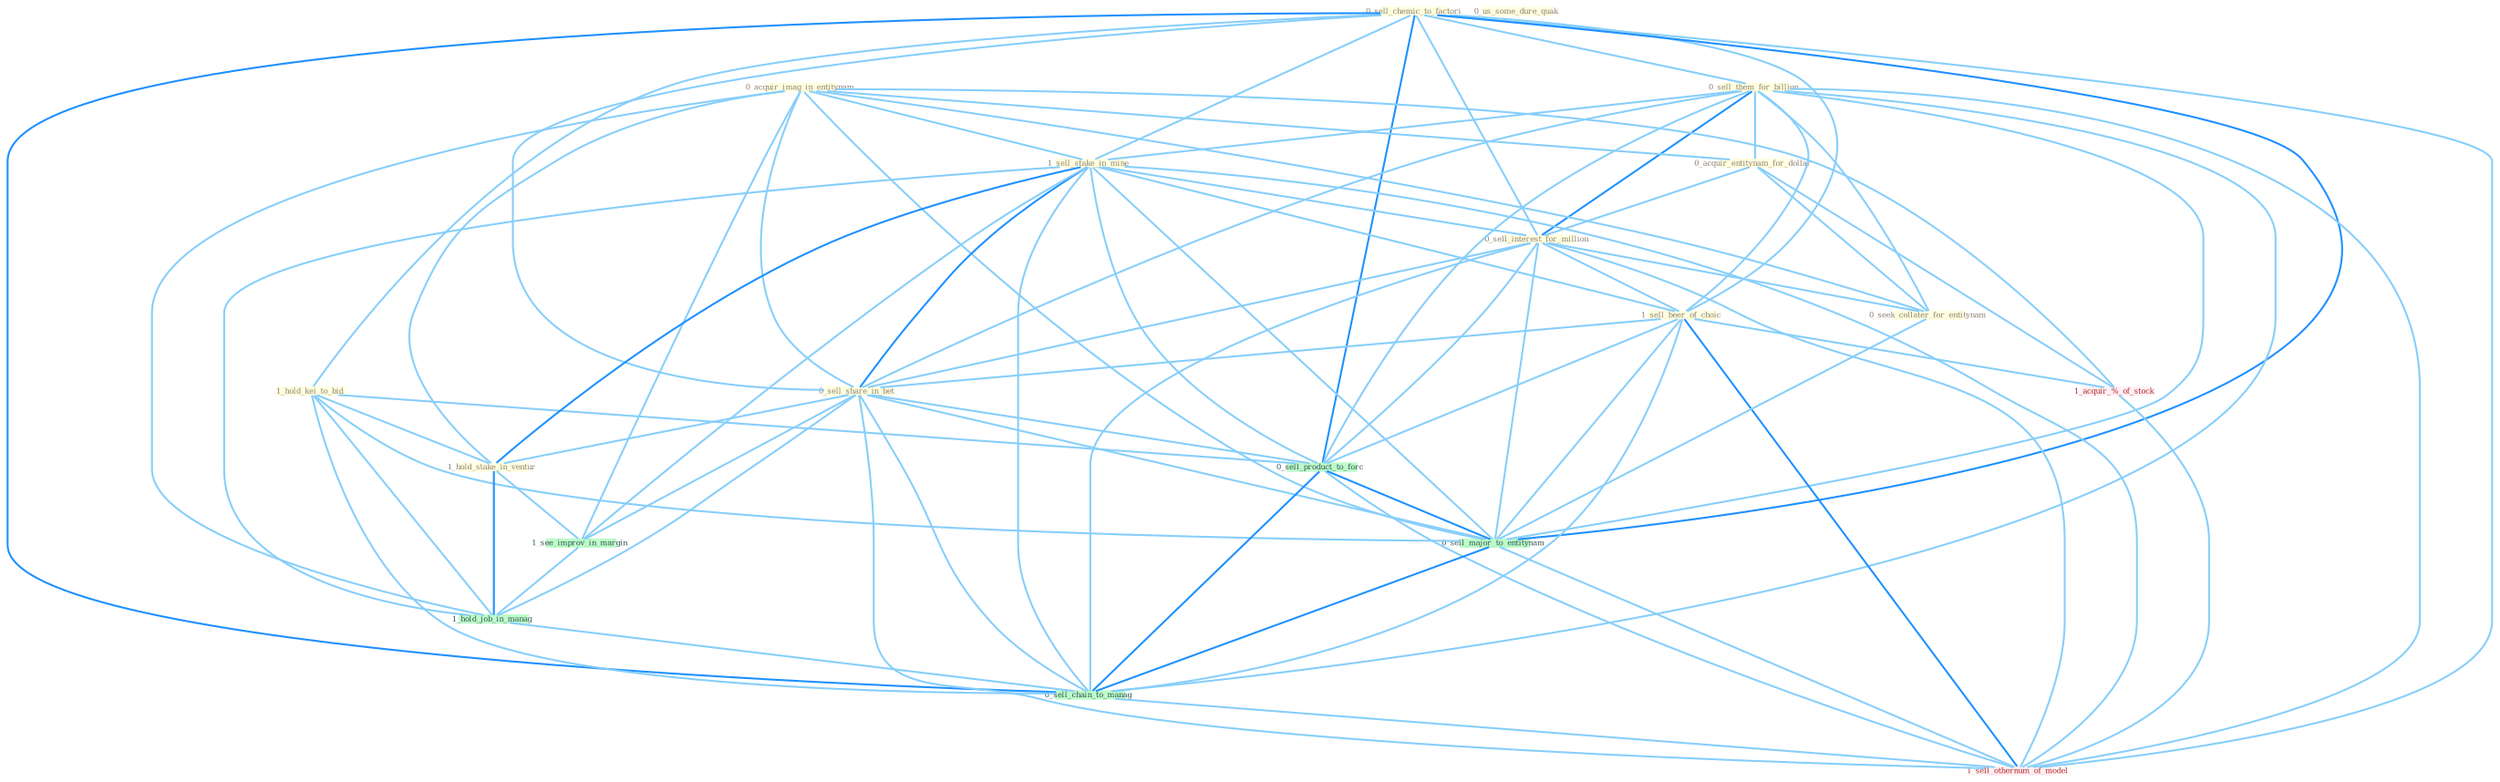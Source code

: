 Graph G{ 
    node
    [shape=polygon,style=filled,width=.5,height=.06,color="#BDFCC9",fixedsize=true,fontsize=4,
    fontcolor="#2f4f4f"];
    {node
    [color="#ffffe0", fontcolor="#8b7d6b"] "0_sell_chemic_to_factori " "1_hold_kei_to_bid " "0_sell_them_for_billion " "0_acquir_imag_in_entitynam " "1_sell_stake_in_mine " "0_acquir_entitynam_for_dollar " "0_sell_interest_for_million " "0_us_some_dure_quak " "1_sell_beer_of_choic " "0_sell_share_in_bet " "0_seek_collater_for_entitynam " "1_hold_stake_in_ventur "}
{node [color="#fff0f5", fontcolor="#b22222"] "1_acquir_%_of_stock " "1_sell_othernum_of_model "}
edge [color="#B0E2FF"];

	"0_sell_chemic_to_factori " -- "1_hold_kei_to_bid " [w="1", color="#87cefa" ];
	"0_sell_chemic_to_factori " -- "0_sell_them_for_billion " [w="1", color="#87cefa" ];
	"0_sell_chemic_to_factori " -- "1_sell_stake_in_mine " [w="1", color="#87cefa" ];
	"0_sell_chemic_to_factori " -- "0_sell_interest_for_million " [w="1", color="#87cefa" ];
	"0_sell_chemic_to_factori " -- "1_sell_beer_of_choic " [w="1", color="#87cefa" ];
	"0_sell_chemic_to_factori " -- "0_sell_share_in_bet " [w="1", color="#87cefa" ];
	"0_sell_chemic_to_factori " -- "0_sell_product_to_forc " [w="2", color="#1e90ff" , len=0.8];
	"0_sell_chemic_to_factori " -- "0_sell_major_to_entitynam " [w="2", color="#1e90ff" , len=0.8];
	"0_sell_chemic_to_factori " -- "0_sell_chain_to_manag " [w="2", color="#1e90ff" , len=0.8];
	"0_sell_chemic_to_factori " -- "1_sell_othernum_of_model " [w="1", color="#87cefa" ];
	"1_hold_kei_to_bid " -- "1_hold_stake_in_ventur " [w="1", color="#87cefa" ];
	"1_hold_kei_to_bid " -- "1_hold_job_in_manag " [w="1", color="#87cefa" ];
	"1_hold_kei_to_bid " -- "0_sell_product_to_forc " [w="1", color="#87cefa" ];
	"1_hold_kei_to_bid " -- "0_sell_major_to_entitynam " [w="1", color="#87cefa" ];
	"1_hold_kei_to_bid " -- "0_sell_chain_to_manag " [w="1", color="#87cefa" ];
	"0_sell_them_for_billion " -- "1_sell_stake_in_mine " [w="1", color="#87cefa" ];
	"0_sell_them_for_billion " -- "0_acquir_entitynam_for_dollar " [w="1", color="#87cefa" ];
	"0_sell_them_for_billion " -- "0_sell_interest_for_million " [w="2", color="#1e90ff" , len=0.8];
	"0_sell_them_for_billion " -- "1_sell_beer_of_choic " [w="1", color="#87cefa" ];
	"0_sell_them_for_billion " -- "0_sell_share_in_bet " [w="1", color="#87cefa" ];
	"0_sell_them_for_billion " -- "0_seek_collater_for_entitynam " [w="1", color="#87cefa" ];
	"0_sell_them_for_billion " -- "0_sell_product_to_forc " [w="1", color="#87cefa" ];
	"0_sell_them_for_billion " -- "0_sell_major_to_entitynam " [w="1", color="#87cefa" ];
	"0_sell_them_for_billion " -- "0_sell_chain_to_manag " [w="1", color="#87cefa" ];
	"0_sell_them_for_billion " -- "1_sell_othernum_of_model " [w="1", color="#87cefa" ];
	"0_acquir_imag_in_entitynam " -- "1_sell_stake_in_mine " [w="1", color="#87cefa" ];
	"0_acquir_imag_in_entitynam " -- "0_acquir_entitynam_for_dollar " [w="1", color="#87cefa" ];
	"0_acquir_imag_in_entitynam " -- "0_sell_share_in_bet " [w="1", color="#87cefa" ];
	"0_acquir_imag_in_entitynam " -- "0_seek_collater_for_entitynam " [w="1", color="#87cefa" ];
	"0_acquir_imag_in_entitynam " -- "1_hold_stake_in_ventur " [w="1", color="#87cefa" ];
	"0_acquir_imag_in_entitynam " -- "1_see_improv_in_margin " [w="1", color="#87cefa" ];
	"0_acquir_imag_in_entitynam " -- "1_acquir_%_of_stock " [w="1", color="#87cefa" ];
	"0_acquir_imag_in_entitynam " -- "1_hold_job_in_manag " [w="1", color="#87cefa" ];
	"0_acquir_imag_in_entitynam " -- "0_sell_major_to_entitynam " [w="1", color="#87cefa" ];
	"1_sell_stake_in_mine " -- "0_sell_interest_for_million " [w="1", color="#87cefa" ];
	"1_sell_stake_in_mine " -- "1_sell_beer_of_choic " [w="1", color="#87cefa" ];
	"1_sell_stake_in_mine " -- "0_sell_share_in_bet " [w="2", color="#1e90ff" , len=0.8];
	"1_sell_stake_in_mine " -- "1_hold_stake_in_ventur " [w="2", color="#1e90ff" , len=0.8];
	"1_sell_stake_in_mine " -- "1_see_improv_in_margin " [w="1", color="#87cefa" ];
	"1_sell_stake_in_mine " -- "1_hold_job_in_manag " [w="1", color="#87cefa" ];
	"1_sell_stake_in_mine " -- "0_sell_product_to_forc " [w="1", color="#87cefa" ];
	"1_sell_stake_in_mine " -- "0_sell_major_to_entitynam " [w="1", color="#87cefa" ];
	"1_sell_stake_in_mine " -- "0_sell_chain_to_manag " [w="1", color="#87cefa" ];
	"1_sell_stake_in_mine " -- "1_sell_othernum_of_model " [w="1", color="#87cefa" ];
	"0_acquir_entitynam_for_dollar " -- "0_sell_interest_for_million " [w="1", color="#87cefa" ];
	"0_acquir_entitynam_for_dollar " -- "0_seek_collater_for_entitynam " [w="1", color="#87cefa" ];
	"0_acquir_entitynam_for_dollar " -- "1_acquir_%_of_stock " [w="1", color="#87cefa" ];
	"0_sell_interest_for_million " -- "1_sell_beer_of_choic " [w="1", color="#87cefa" ];
	"0_sell_interest_for_million " -- "0_sell_share_in_bet " [w="1", color="#87cefa" ];
	"0_sell_interest_for_million " -- "0_seek_collater_for_entitynam " [w="1", color="#87cefa" ];
	"0_sell_interest_for_million " -- "0_sell_product_to_forc " [w="1", color="#87cefa" ];
	"0_sell_interest_for_million " -- "0_sell_major_to_entitynam " [w="1", color="#87cefa" ];
	"0_sell_interest_for_million " -- "0_sell_chain_to_manag " [w="1", color="#87cefa" ];
	"0_sell_interest_for_million " -- "1_sell_othernum_of_model " [w="1", color="#87cefa" ];
	"1_sell_beer_of_choic " -- "0_sell_share_in_bet " [w="1", color="#87cefa" ];
	"1_sell_beer_of_choic " -- "1_acquir_%_of_stock " [w="1", color="#87cefa" ];
	"1_sell_beer_of_choic " -- "0_sell_product_to_forc " [w="1", color="#87cefa" ];
	"1_sell_beer_of_choic " -- "0_sell_major_to_entitynam " [w="1", color="#87cefa" ];
	"1_sell_beer_of_choic " -- "0_sell_chain_to_manag " [w="1", color="#87cefa" ];
	"1_sell_beer_of_choic " -- "1_sell_othernum_of_model " [w="2", color="#1e90ff" , len=0.8];
	"0_sell_share_in_bet " -- "1_hold_stake_in_ventur " [w="1", color="#87cefa" ];
	"0_sell_share_in_bet " -- "1_see_improv_in_margin " [w="1", color="#87cefa" ];
	"0_sell_share_in_bet " -- "1_hold_job_in_manag " [w="1", color="#87cefa" ];
	"0_sell_share_in_bet " -- "0_sell_product_to_forc " [w="1", color="#87cefa" ];
	"0_sell_share_in_bet " -- "0_sell_major_to_entitynam " [w="1", color="#87cefa" ];
	"0_sell_share_in_bet " -- "0_sell_chain_to_manag " [w="1", color="#87cefa" ];
	"0_sell_share_in_bet " -- "1_sell_othernum_of_model " [w="1", color="#87cefa" ];
	"0_seek_collater_for_entitynam " -- "0_sell_major_to_entitynam " [w="1", color="#87cefa" ];
	"1_hold_stake_in_ventur " -- "1_see_improv_in_margin " [w="1", color="#87cefa" ];
	"1_hold_stake_in_ventur " -- "1_hold_job_in_manag " [w="2", color="#1e90ff" , len=0.8];
	"1_see_improv_in_margin " -- "1_hold_job_in_manag " [w="1", color="#87cefa" ];
	"1_acquir_%_of_stock " -- "1_sell_othernum_of_model " [w="1", color="#87cefa" ];
	"1_hold_job_in_manag " -- "0_sell_chain_to_manag " [w="1", color="#87cefa" ];
	"0_sell_product_to_forc " -- "0_sell_major_to_entitynam " [w="2", color="#1e90ff" , len=0.8];
	"0_sell_product_to_forc " -- "0_sell_chain_to_manag " [w="2", color="#1e90ff" , len=0.8];
	"0_sell_product_to_forc " -- "1_sell_othernum_of_model " [w="1", color="#87cefa" ];
	"0_sell_major_to_entitynam " -- "0_sell_chain_to_manag " [w="2", color="#1e90ff" , len=0.8];
	"0_sell_major_to_entitynam " -- "1_sell_othernum_of_model " [w="1", color="#87cefa" ];
	"0_sell_chain_to_manag " -- "1_sell_othernum_of_model " [w="1", color="#87cefa" ];
}